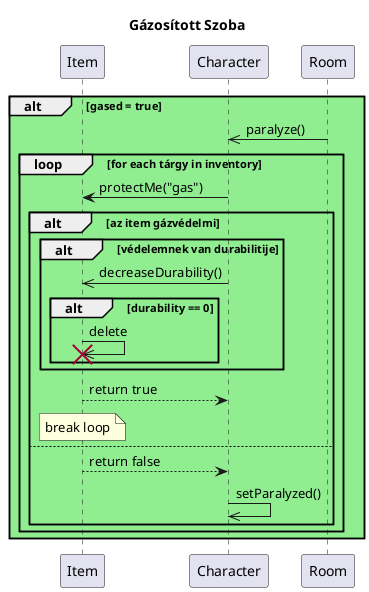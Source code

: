 @startuml gazed_room
Title Gázosított Szoba

participant Item as item
participant Character as char
participant Room as sz

alt #LightGreen gased = true
        sz->>char : paralyze()
        loop for each tárgy in inventory
            char->item: protectMe("gas")

            alt az item gázvédelmi

                alt védelemnek van durabilitije
                    char->>item : decreaseDurability()
                
                    alt durability == 0
                        item->>item !!: delete
                    
                    end
                end

                item-->char : return true
                note over item : break loop
            else
                item-->char : return false
                char->>char : setParalyzed()
            end

        end
end

@enduml